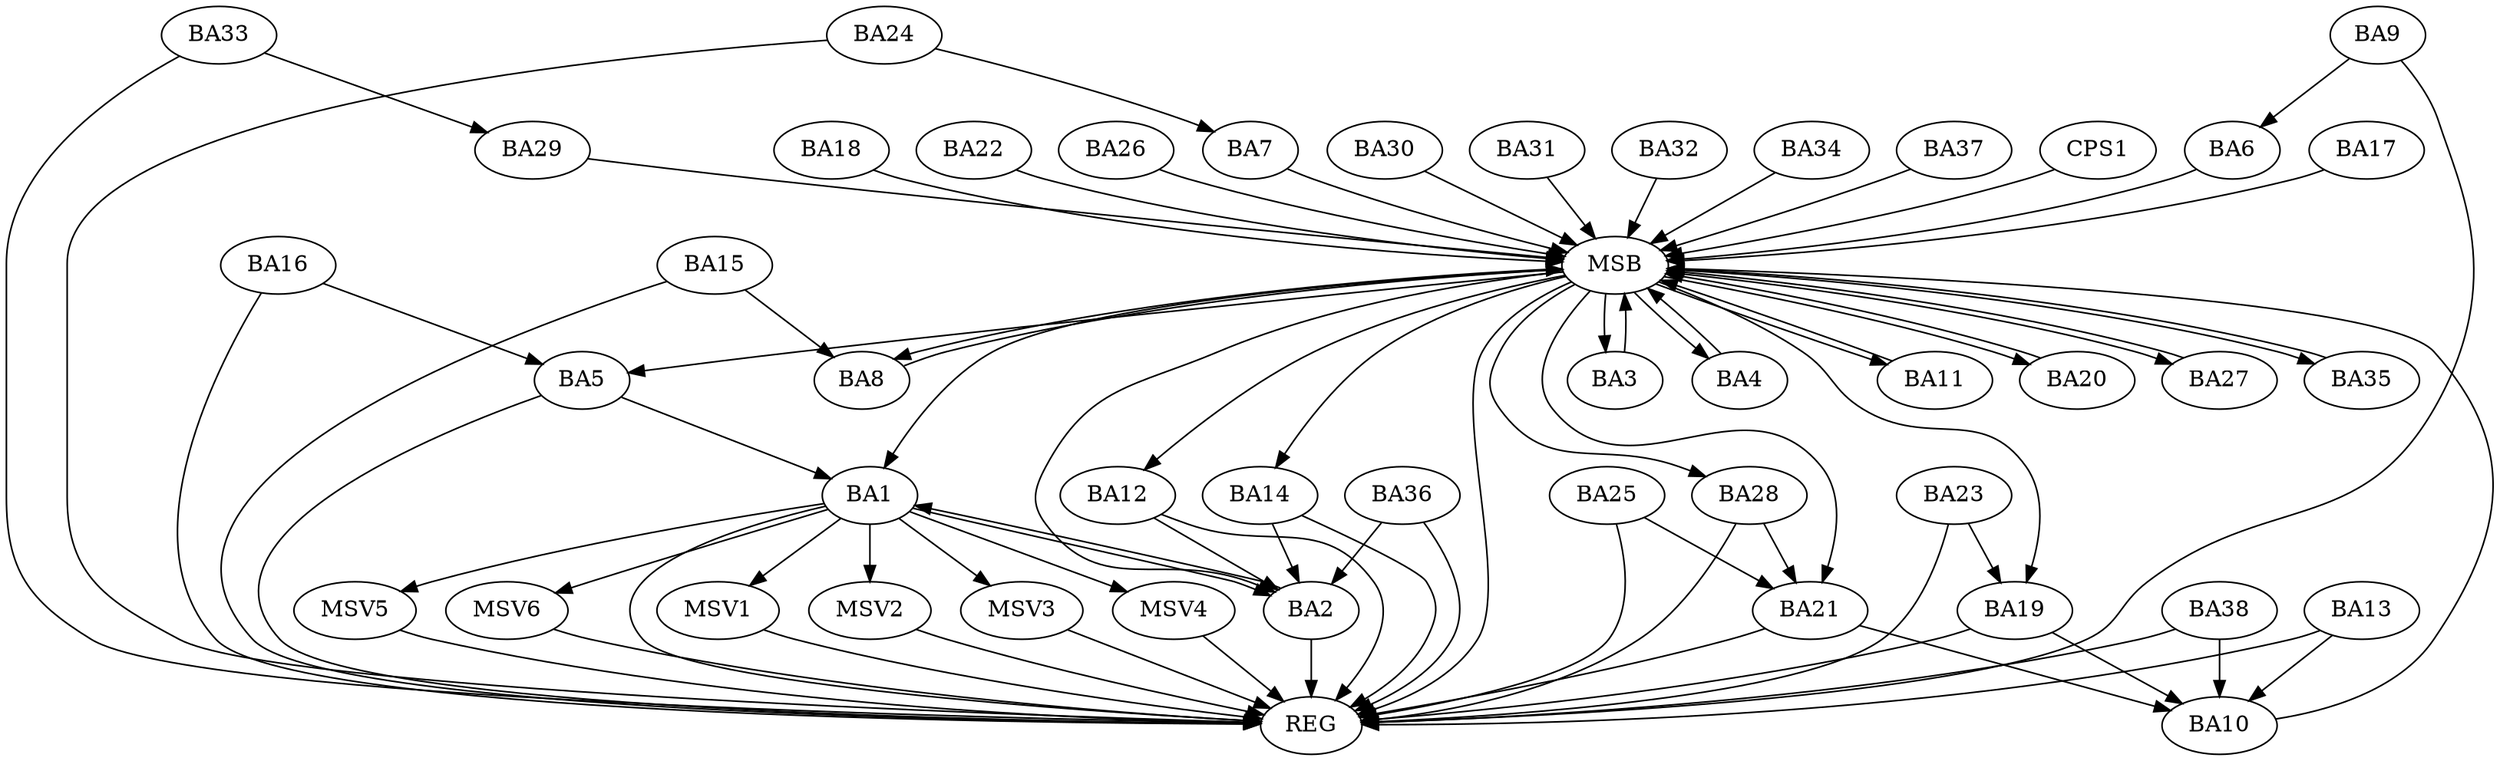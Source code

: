 strict digraph G {
  BA1 [ label="BA1" ];
  BA2 [ label="BA2" ];
  BA3 [ label="BA3" ];
  BA4 [ label="BA4" ];
  BA5 [ label="BA5" ];
  BA6 [ label="BA6" ];
  BA7 [ label="BA7" ];
  BA8 [ label="BA8" ];
  BA9 [ label="BA9" ];
  BA10 [ label="BA10" ];
  BA11 [ label="BA11" ];
  BA12 [ label="BA12" ];
  BA13 [ label="BA13" ];
  BA14 [ label="BA14" ];
  BA15 [ label="BA15" ];
  BA16 [ label="BA16" ];
  BA17 [ label="BA17" ];
  BA18 [ label="BA18" ];
  BA19 [ label="BA19" ];
  BA20 [ label="BA20" ];
  BA21 [ label="BA21" ];
  BA22 [ label="BA22" ];
  BA23 [ label="BA23" ];
  BA24 [ label="BA24" ];
  BA25 [ label="BA25" ];
  BA26 [ label="BA26" ];
  BA27 [ label="BA27" ];
  BA28 [ label="BA28" ];
  BA29 [ label="BA29" ];
  BA30 [ label="BA30" ];
  BA31 [ label="BA31" ];
  BA32 [ label="BA32" ];
  BA33 [ label="BA33" ];
  BA34 [ label="BA34" ];
  BA35 [ label="BA35" ];
  BA36 [ label="BA36" ];
  BA37 [ label="BA37" ];
  BA38 [ label="BA38" ];
  CPS1 [ label="CPS1" ];
  REG [ label="REG" ];
  MSB [ label="MSB" ];
  MSV1 [ label="MSV1" ];
  MSV2 [ label="MSV2" ];
  MSV3 [ label="MSV3" ];
  MSV4 [ label="MSV4" ];
  MSV5 [ label="MSV5" ];
  MSV6 [ label="MSV6" ];
  BA1 -> BA2;
  BA2 -> BA1;
  BA5 -> BA1;
  BA9 -> BA6;
  BA12 -> BA2;
  BA13 -> BA10;
  BA14 -> BA2;
  BA15 -> BA8;
  BA16 -> BA5;
  BA19 -> BA10;
  BA21 -> BA10;
  BA23 -> BA19;
  BA24 -> BA7;
  BA25 -> BA21;
  BA28 -> BA21;
  BA33 -> BA29;
  BA36 -> BA2;
  BA38 -> BA10;
  BA1 -> REG;
  BA2 -> REG;
  BA5 -> REG;
  BA9 -> REG;
  BA12 -> REG;
  BA13 -> REG;
  BA14 -> REG;
  BA15 -> REG;
  BA16 -> REG;
  BA19 -> REG;
  BA21 -> REG;
  BA23 -> REG;
  BA24 -> REG;
  BA25 -> REG;
  BA28 -> REG;
  BA33 -> REG;
  BA36 -> REG;
  BA38 -> REG;
  BA3 -> MSB;
  MSB -> BA2;
  MSB -> REG;
  BA4 -> MSB;
  MSB -> BA3;
  BA6 -> MSB;
  MSB -> BA5;
  BA7 -> MSB;
  BA8 -> MSB;
  MSB -> BA1;
  BA10 -> MSB;
  BA11 -> MSB;
  MSB -> BA8;
  BA17 -> MSB;
  BA18 -> MSB;
  BA20 -> MSB;
  BA22 -> MSB;
  MSB -> BA12;
  BA26 -> MSB;
  MSB -> BA21;
  BA27 -> MSB;
  MSB -> BA19;
  BA29 -> MSB;
  MSB -> BA27;
  BA30 -> MSB;
  BA31 -> MSB;
  MSB -> BA11;
  BA32 -> MSB;
  BA34 -> MSB;
  BA35 -> MSB;
  BA37 -> MSB;
  CPS1 -> MSB;
  MSB -> BA35;
  MSB -> BA14;
  MSB -> BA4;
  MSB -> BA28;
  MSB -> BA20;
  BA1 -> MSV1;
  MSV1 -> REG;
  BA1 -> MSV2;
  BA1 -> MSV3;
  MSV2 -> REG;
  MSV3 -> REG;
  BA1 -> MSV4;
  MSV4 -> REG;
  BA1 -> MSV5;
  MSV5 -> REG;
  BA1 -> MSV6;
  MSV6 -> REG;
}
